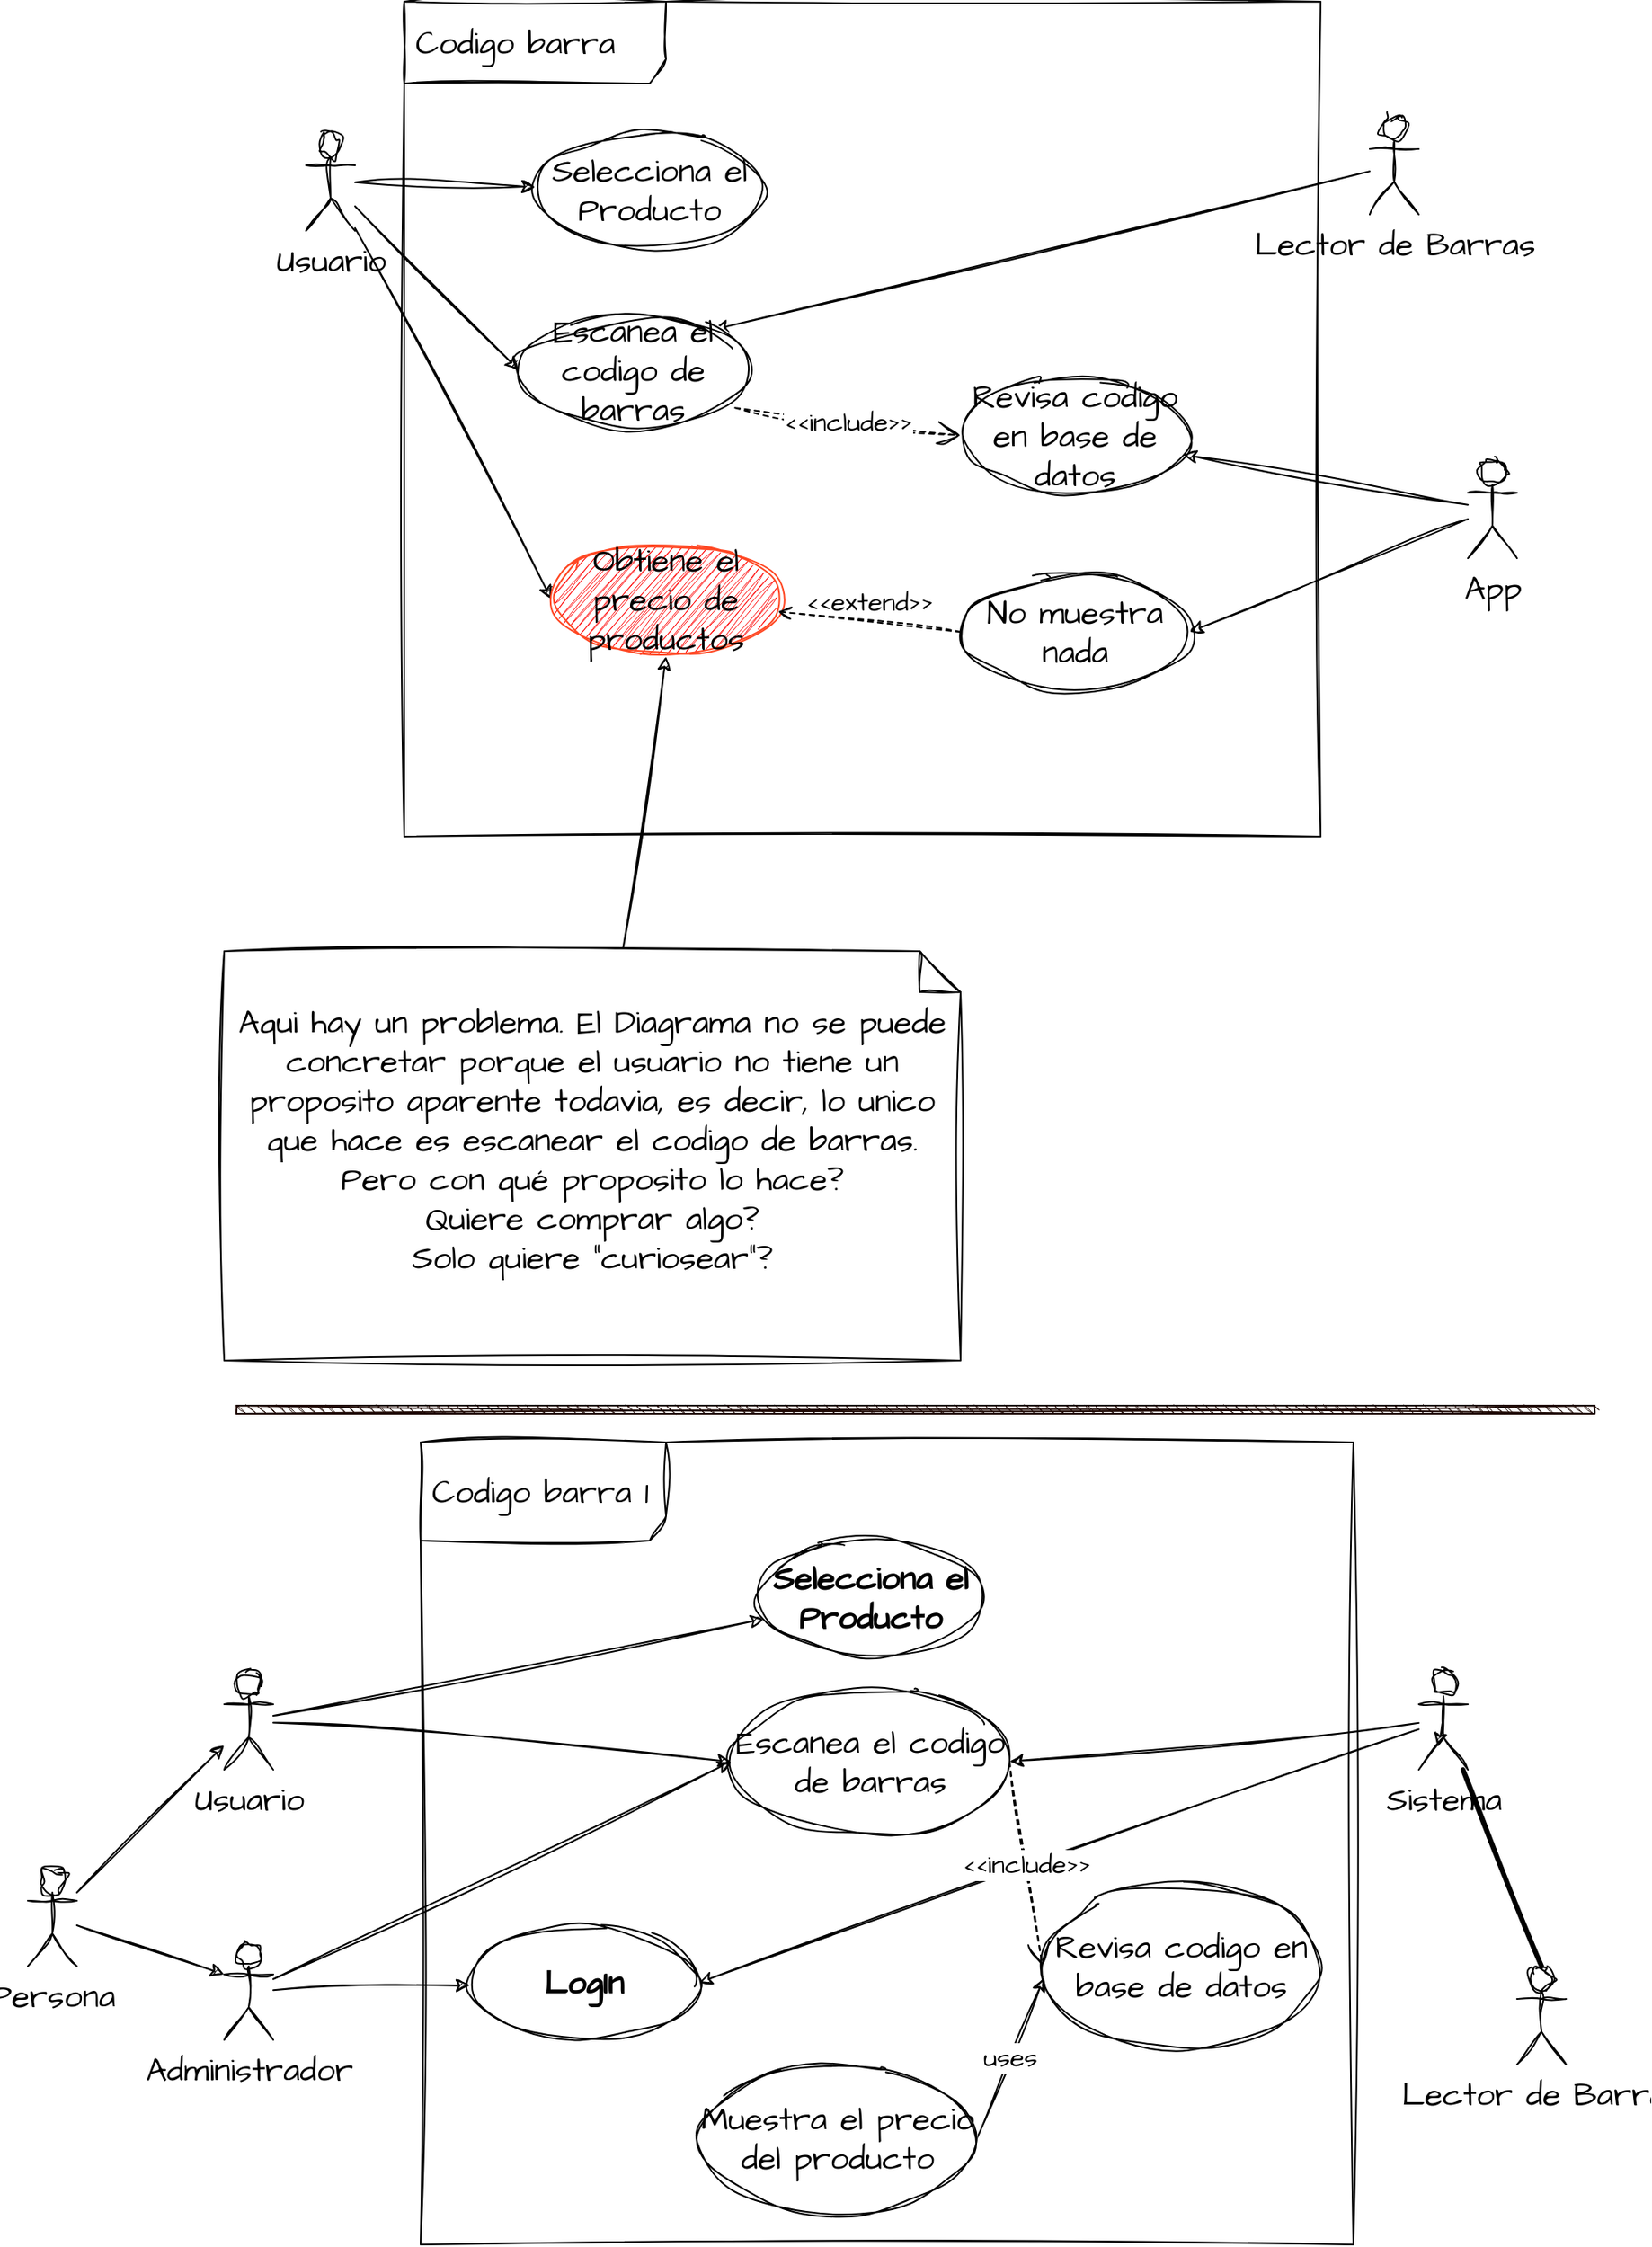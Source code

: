 <mxfile>
    <diagram id="vYoQxpFHixYFyxXubbXt" name="UseCaseBarCode">
        <mxGraphModel dx="2021" dy="253" grid="1" gridSize="10" guides="1" tooltips="1" connect="1" arrows="1" fold="1" page="1" pageScale="1" pageWidth="827" pageHeight="1169" math="0" shadow="0">
            <root>
                <mxCell id="0"/>
                <mxCell id="1" parent="0"/>
                <mxCell id="2" value="Codigo barra" style="shape=umlFrame;whiteSpace=wrap;html=1;width=160;height=50;boundedLbl=1;verticalAlign=middle;align=left;spacingLeft=5;sketch=1;hachureGap=4;jiggle=2;curveFitting=1;fontFamily=Architects Daughter;fontSource=https%3A%2F%2Ffonts.googleapis.com%2Fcss%3Ffamily%3DArchitects%2BDaughter;fontSize=20;" parent="1" vertex="1">
                    <mxGeometry x="100" y="100" width="560" height="510" as="geometry"/>
                </mxCell>
                <mxCell id="15" style="edgeStyle=none;sketch=1;hachureGap=4;jiggle=2;curveFitting=1;html=1;fontFamily=Architects Daughter;fontSource=https%3A%2F%2Ffonts.googleapis.com%2Fcss%3Ffamily%3DArchitects%2BDaughter;fontSize=16;" parent="1" source="3" target="16" edge="1">
                    <mxGeometry relative="1" as="geometry">
                        <mxPoint x="650" y="190" as="targetPoint"/>
                    </mxGeometry>
                </mxCell>
                <mxCell id="44" style="edgeStyle=none;sketch=1;hachureGap=4;jiggle=2;curveFitting=1;html=1;entryX=1;entryY=0.5;entryDx=0;entryDy=0;fontFamily=Architects Daughter;fontSource=https%3A%2F%2Ffonts.googleapis.com%2Fcss%3Ffamily%3DArchitects%2BDaughter;fontSize=16;" parent="1" source="3" target="43" edge="1">
                    <mxGeometry relative="1" as="geometry"/>
                </mxCell>
                <mxCell id="3" value="App" style="shape=umlActor;verticalLabelPosition=bottom;verticalAlign=top;html=1;sketch=1;hachureGap=4;jiggle=2;curveFitting=1;fontFamily=Architects Daughter;fontSource=https%3A%2F%2Ffonts.googleapis.com%2Fcss%3Ffamily%3DArchitects%2BDaughter;fontSize=20;" parent="1" vertex="1">
                    <mxGeometry x="750" y="380" width="30" height="60" as="geometry"/>
                </mxCell>
                <mxCell id="14" style="edgeStyle=none;sketch=1;hachureGap=4;jiggle=2;curveFitting=1;html=1;fontFamily=Architects Daughter;fontSource=https%3A%2F%2Ffonts.googleapis.com%2Fcss%3Ffamily%3DArchitects%2BDaughter;fontSize=16;entryX=1;entryY=0;entryDx=0;entryDy=0;" parent="1" source="4" target="9" edge="1">
                    <mxGeometry relative="1" as="geometry">
                        <mxPoint x="470" y="270" as="targetPoint"/>
                    </mxGeometry>
                </mxCell>
                <mxCell id="4" value="Lector de Barras" style="shape=umlActor;verticalLabelPosition=bottom;verticalAlign=top;html=1;sketch=1;hachureGap=4;jiggle=2;curveFitting=1;fontFamily=Architects Daughter;fontSource=https%3A%2F%2Ffonts.googleapis.com%2Fcss%3Ffamily%3DArchitects%2BDaughter;fontSize=20;" parent="1" vertex="1">
                    <mxGeometry x="690" y="170" width="30" height="60" as="geometry"/>
                </mxCell>
                <mxCell id="34" style="edgeStyle=none;sketch=1;hachureGap=4;jiggle=2;curveFitting=1;html=1;fontFamily=Architects Daughter;fontSource=https%3A%2F%2Ffonts.googleapis.com%2Fcss%3Ffamily%3DArchitects%2BDaughter;fontSize=16;" parent="1" source="5" target="8" edge="1">
                    <mxGeometry relative="1" as="geometry"/>
                </mxCell>
                <mxCell id="35" style="edgeStyle=none;sketch=1;hachureGap=4;jiggle=2;curveFitting=1;html=1;entryX=0;entryY=0.5;entryDx=0;entryDy=0;fontFamily=Architects Daughter;fontSource=https%3A%2F%2Ffonts.googleapis.com%2Fcss%3Ffamily%3DArchitects%2BDaughter;fontSize=16;" parent="1" source="5" target="9" edge="1">
                    <mxGeometry relative="1" as="geometry"/>
                </mxCell>
                <mxCell id="40" style="edgeStyle=none;sketch=1;hachureGap=4;jiggle=2;curveFitting=1;html=1;entryX=0;entryY=0.5;entryDx=0;entryDy=0;fontFamily=Architects Daughter;fontSource=https%3A%2F%2Ffonts.googleapis.com%2Fcss%3Ffamily%3DArchitects%2BDaughter;fontSize=16;" parent="1" source="5" target="22" edge="1">
                    <mxGeometry relative="1" as="geometry"/>
                </mxCell>
                <mxCell id="5" value="Usuario" style="shape=umlActor;verticalLabelPosition=bottom;verticalAlign=top;html=1;sketch=1;hachureGap=4;jiggle=2;curveFitting=1;fontFamily=Architects Daughter;fontSource=https%3A%2F%2Ffonts.googleapis.com%2Fcss%3Ffamily%3DArchitects%2BDaughter;fontSize=20;" parent="1" vertex="1">
                    <mxGeometry x="40" y="180" width="30" height="60" as="geometry"/>
                </mxCell>
                <mxCell id="8" value="Selecciona el Producto" style="ellipse;whiteSpace=wrap;html=1;sketch=1;hachureGap=4;jiggle=2;curveFitting=1;fontFamily=Architects Daughter;fontSource=https%3A%2F%2Ffonts.googleapis.com%2Fcss%3Ffamily%3DArchitects%2BDaughter;fontSize=20;" parent="1" vertex="1">
                    <mxGeometry x="180" y="180" width="140" height="70" as="geometry"/>
                </mxCell>
                <mxCell id="9" value="Escanea el codigo de barras" style="ellipse;whiteSpace=wrap;html=1;sketch=1;hachureGap=4;jiggle=2;curveFitting=1;fontFamily=Architects Daughter;fontSource=https%3A%2F%2Ffonts.googleapis.com%2Fcss%3Ffamily%3DArchitects%2BDaughter;fontSize=20;" parent="1" vertex="1">
                    <mxGeometry x="170" y="290" width="140" height="70" as="geometry"/>
                </mxCell>
                <mxCell id="16" value="Revisa codigo en base de datos" style="ellipse;whiteSpace=wrap;html=1;sketch=1;hachureGap=4;jiggle=2;curveFitting=1;fontFamily=Architects Daughter;fontSource=https%3A%2F%2Ffonts.googleapis.com%2Fcss%3Ffamily%3DArchitects%2BDaughter;fontSize=20;" parent="1" vertex="1">
                    <mxGeometry x="440" y="330" width="140" height="70" as="geometry"/>
                </mxCell>
                <mxCell id="22" value="Obtiene el precio de productos" style="ellipse;whiteSpace=wrap;html=1;sketch=1;hachureGap=4;jiggle=2;curveFitting=1;fontFamily=Architects Daughter;fontSource=https%3A%2F%2Ffonts.googleapis.com%2Fcss%3Ffamily%3DArchitects%2BDaughter;fontSize=20;strokeColor=#FF4824;fillColor=#FF0D0D;" parent="1" vertex="1">
                    <mxGeometry x="190" y="430" width="140" height="70" as="geometry"/>
                </mxCell>
                <mxCell id="31" value="&amp;lt;&amp;lt;include&amp;gt;&amp;gt;" style="endArrow=open;endSize=12;dashed=1;html=1;sketch=1;hachureGap=4;jiggle=2;curveFitting=1;fontFamily=Architects Daughter;fontSource=https%3A%2F%2Ffonts.googleapis.com%2Fcss%3Ffamily%3DArchitects%2BDaughter;fontSize=16;entryX=0;entryY=0.5;entryDx=0;entryDy=0;exitX=0.944;exitY=0.83;exitDx=0;exitDy=0;exitPerimeter=0;" parent="1" source="9" target="16" edge="1">
                    <mxGeometry x="0.001" width="160" relative="1" as="geometry">
                        <mxPoint x="420" y="390" as="sourcePoint"/>
                        <mxPoint x="580" y="390" as="targetPoint"/>
                        <mxPoint as="offset"/>
                    </mxGeometry>
                </mxCell>
                <mxCell id="43" value="No muestra nada" style="ellipse;whiteSpace=wrap;html=1;sketch=1;hachureGap=4;jiggle=2;curveFitting=1;fontFamily=Architects Daughter;fontSource=https%3A%2F%2Ffonts.googleapis.com%2Fcss%3Ffamily%3DArchitects%2BDaughter;fontSize=20;" parent="1" vertex="1">
                    <mxGeometry x="440" y="450" width="140" height="70" as="geometry"/>
                </mxCell>
                <mxCell id="45" value="&amp;lt;&amp;lt;extend&amp;gt;&amp;gt;" style="html=1;verticalAlign=bottom;labelBackgroundColor=none;endArrow=open;endFill=0;dashed=1;sketch=1;hachureGap=4;jiggle=2;curveFitting=1;fontFamily=Architects Daughter;fontSource=https%3A%2F%2Ffonts.googleapis.com%2Fcss%3Ffamily%3DArchitects%2BDaughter;fontSize=16;exitX=0;exitY=0.5;exitDx=0;exitDy=0;" parent="1" source="43" target="22" edge="1">
                    <mxGeometry width="160" relative="1" as="geometry">
                        <mxPoint x="360" y="464.6" as="sourcePoint"/>
                        <mxPoint x="300" y="460" as="targetPoint"/>
                    </mxGeometry>
                </mxCell>
                <mxCell id="49" style="edgeStyle=none;sketch=1;hachureGap=4;jiggle=2;curveFitting=1;html=1;entryX=0.5;entryY=1;entryDx=0;entryDy=0;fontFamily=Architects Daughter;fontSource=https%3A%2F%2Ffonts.googleapis.com%2Fcss%3Ffamily%3DArchitects%2BDaughter;fontSize=16;" parent="1" source="48" target="22" edge="1">
                    <mxGeometry relative="1" as="geometry"/>
                </mxCell>
                <mxCell id="48" value="Aqui hay un problema. El Diagrama no se puede concretar porque el usuario no tiene un proposito aparente todavia, es decir, lo unico que hace es escanear el codigo de barras.&lt;br&gt;Pero con qué proposito lo hace?&lt;br&gt;Quiere comprar algo?&lt;br&gt;Solo quiere &quot;curiosear&quot;?&lt;br&gt;" style="shape=note2;boundedLbl=1;whiteSpace=wrap;html=1;size=25;verticalAlign=top;align=center;sketch=1;hachureGap=4;jiggle=2;curveFitting=1;fontFamily=Architects Daughter;fontSource=https%3A%2F%2Ffonts.googleapis.com%2Fcss%3Ffamily%3DArchitects%2BDaughter;fontSize=20;" parent="1" vertex="1">
                    <mxGeometry x="-10" y="680" width="450" height="250" as="geometry"/>
                </mxCell>
                <mxCell id="50" value="Codigo barra 1" style="shape=umlFrame;whiteSpace=wrap;html=1;width=150;height=60;boundedLbl=1;verticalAlign=middle;align=left;spacingLeft=5;sketch=1;hachureGap=4;jiggle=2;curveFitting=1;fontFamily=Architects Daughter;fontSource=https%3A%2F%2Ffonts.googleapis.com%2Fcss%3Ffamily%3DArchitects%2BDaughter;fontSize=20;fontStyle=0" parent="1" vertex="1">
                    <mxGeometry x="110" y="980" width="570" height="490" as="geometry"/>
                </mxCell>
                <mxCell id="TVS_uq08TkNPpMeV6LjV-78" style="edgeStyle=none;sketch=1;hachureGap=4;jiggle=2;curveFitting=1;html=1;entryX=1;entryY=0.5;entryDx=0;entryDy=0;fontFamily=Architects Daughter;fontSource=https%3A%2F%2Ffonts.googleapis.com%2Fcss%3Ffamily%3DArchitects%2BDaughter;fontSize=16;" parent="1" source="53" target="61" edge="1">
                    <mxGeometry relative="1" as="geometry">
                        <Array as="points"/>
                    </mxGeometry>
                </mxCell>
                <mxCell id="CfQ15r7_VRAgBdpw8H5G-80" style="edgeStyle=none;sketch=1;hachureGap=4;jiggle=2;curveFitting=1;html=1;entryX=1;entryY=0.5;entryDx=0;entryDy=0;fontFamily=Architects Daughter;fontSource=https%3A%2F%2Ffonts.googleapis.com%2Fcss%3Ffamily%3DArchitects%2BDaughter;fontSize=16;" parent="1" source="53" target="CfQ15r7_VRAgBdpw8H5G-78" edge="1">
                    <mxGeometry relative="1" as="geometry"/>
                </mxCell>
                <mxCell id="53" value="Sistema" style="shape=umlActor;verticalLabelPosition=bottom;verticalAlign=top;html=1;sketch=1;hachureGap=4;jiggle=2;curveFitting=1;fontFamily=Architects Daughter;fontSource=https%3A%2F%2Ffonts.googleapis.com%2Fcss%3Ffamily%3DArchitects%2BDaughter;fontSize=20;" parent="1" vertex="1">
                    <mxGeometry x="720" y="1120" width="30" height="60" as="geometry"/>
                </mxCell>
                <mxCell id="55" value="Lector de Barras" style="shape=umlActor;verticalLabelPosition=bottom;verticalAlign=top;html=1;sketch=1;hachureGap=4;jiggle=2;curveFitting=1;fontFamily=Architects Daughter;fontSource=https%3A%2F%2Ffonts.googleapis.com%2Fcss%3Ffamily%3DArchitects%2BDaughter;fontSize=20;" parent="1" vertex="1">
                    <mxGeometry x="780" y="1300" width="30" height="60" as="geometry"/>
                </mxCell>
                <mxCell id="56" style="edgeStyle=none;sketch=1;hachureGap=4;jiggle=2;curveFitting=1;html=1;fontFamily=Architects Daughter;fontSource=https%3A%2F%2Ffonts.googleapis.com%2Fcss%3Ffamily%3DArchitects%2BDaughter;fontSize=16;" parent="1" source="59" target="60" edge="1">
                    <mxGeometry relative="1" as="geometry"/>
                </mxCell>
                <mxCell id="57" style="edgeStyle=none;sketch=1;hachureGap=4;jiggle=2;curveFitting=1;html=1;entryX=0;entryY=0.5;entryDx=0;entryDy=0;fontFamily=Architects Daughter;fontSource=https%3A%2F%2Ffonts.googleapis.com%2Fcss%3Ffamily%3DArchitects%2BDaughter;fontSize=16;" parent="1" source="59" target="61" edge="1">
                    <mxGeometry relative="1" as="geometry"/>
                </mxCell>
                <mxCell id="59" value="Usuario" style="shape=umlActor;verticalLabelPosition=bottom;verticalAlign=top;html=1;sketch=1;hachureGap=4;jiggle=2;curveFitting=1;fontFamily=Architects Daughter;fontSource=https%3A%2F%2Ffonts.googleapis.com%2Fcss%3Ffamily%3DArchitects%2BDaughter;fontSize=20;" parent="1" vertex="1">
                    <mxGeometry x="-10" y="1120" width="30" height="60" as="geometry"/>
                </mxCell>
                <mxCell id="60" value="Selecciona el Producto" style="ellipse;whiteSpace=wrap;html=1;sketch=1;hachureGap=4;jiggle=2;curveFitting=1;fontFamily=Architects Daughter;fontSource=https%3A%2F%2Ffonts.googleapis.com%2Fcss%3Ffamily%3DArchitects%2BDaughter;fontSize=20;fontStyle=1" parent="1" vertex="1">
                    <mxGeometry x="315" y="1040" width="140" height="70" as="geometry"/>
                </mxCell>
                <mxCell id="61" value="Escanea el codigo de barras" style="ellipse;whiteSpace=wrap;html=1;sketch=1;hachureGap=4;jiggle=2;curveFitting=1;fontFamily=Architects Daughter;fontSource=https%3A%2F%2Ffonts.googleapis.com%2Fcss%3Ffamily%3DArchitects%2BDaughter;fontSize=20;" parent="1" vertex="1">
                    <mxGeometry x="300" y="1130" width="170" height="90" as="geometry"/>
                </mxCell>
                <mxCell id="62" value="Revisa codigo en base de datos" style="ellipse;whiteSpace=wrap;html=1;sketch=1;hachureGap=4;jiggle=2;curveFitting=1;fontFamily=Architects Daughter;fontSource=https%3A%2F%2Ffonts.googleapis.com%2Fcss%3Ffamily%3DArchitects%2BDaughter;fontSize=20;" parent="1" vertex="1">
                    <mxGeometry x="490" y="1250" width="170" height="100" as="geometry"/>
                </mxCell>
                <mxCell id="64" value="&amp;lt;&amp;lt;include&amp;gt;&amp;gt;" style="endArrow=open;endSize=12;dashed=1;html=1;sketch=1;hachureGap=4;jiggle=2;curveFitting=1;fontFamily=Architects Daughter;fontSource=https%3A%2F%2Ffonts.googleapis.com%2Fcss%3Ffamily%3DArchitects%2BDaughter;fontSize=16;entryX=0;entryY=0.5;entryDx=0;entryDy=0;exitX=1;exitY=0.5;exitDx=0;exitDy=0;" parent="1" source="61" target="62" edge="1">
                    <mxGeometry x="0.001" width="160" relative="1" as="geometry">
                        <mxPoint x="430" y="1270" as="sourcePoint"/>
                        <mxPoint x="590" y="1270" as="targetPoint"/>
                        <mxPoint as="offset"/>
                    </mxGeometry>
                </mxCell>
                <mxCell id="BddKBI2-XSHdEYs4Ewwg-85" value="" style="edgeStyle=none;sketch=1;hachureGap=4;jiggle=2;curveFitting=1;html=1;fontFamily=Architects Daughter;fontSource=https%3A%2F%2Ffonts.googleapis.com%2Fcss%3Ffamily%3DArchitects%2BDaughter;fontSize=16;" parent="1" edge="1">
                    <mxGeometry relative="1" as="geometry">
                        <mxPoint x="440" y="1365" as="sourcePoint"/>
                    </mxGeometry>
                </mxCell>
                <mxCell id="77" value="" style="html=1;points=[];perimeter=orthogonalPerimeter;fillColor=strokeColor;sketch=1;hachureGap=4;jiggle=2;curveFitting=1;strokeColor=#1F0904;fontFamily=Architects Daughter;fontSource=https%3A%2F%2Ffonts.googleapis.com%2Fcss%3Ffamily%3DArchitects%2BDaughter;fontSize=20;rotation=-90;" parent="1" vertex="1">
                    <mxGeometry x="410" y="545" width="5" height="830" as="geometry"/>
                </mxCell>
                <mxCell id="TVS_uq08TkNPpMeV6LjV-83" value="" style="endArrow=none;startArrow=none;endFill=0;startFill=0;endSize=8;html=1;verticalAlign=bottom;labelBackgroundColor=none;strokeWidth=3;sketch=1;hachureGap=4;jiggle=2;curveFitting=1;fontFamily=Architects Daughter;fontSource=https%3A%2F%2Ffonts.googleapis.com%2Fcss%3Ffamily%3DArchitects%2BDaughter;fontSize=16;exitX=0.5;exitY=0;exitDx=0;exitDy=0;exitPerimeter=0;" parent="1" source="55" target="53" edge="1">
                    <mxGeometry width="160" relative="1" as="geometry">
                        <mxPoint x="690" y="1190" as="sourcePoint"/>
                        <mxPoint x="850" y="1190" as="targetPoint"/>
                    </mxGeometry>
                </mxCell>
                <mxCell id="CfQ15r7_VRAgBdpw8H5G-78" value="LogIn" style="ellipse;whiteSpace=wrap;html=1;sketch=1;hachureGap=4;jiggle=2;curveFitting=1;fontFamily=Architects Daughter;fontSource=https%3A%2F%2Ffonts.googleapis.com%2Fcss%3Ffamily%3DArchitects%2BDaughter;fontSize=20;fontStyle=1" parent="1" vertex="1">
                    <mxGeometry x="140" y="1275" width="140" height="70" as="geometry"/>
                </mxCell>
                <mxCell id="BddKBI2-XSHdEYs4Ewwg-82" style="edgeStyle=none;sketch=1;hachureGap=4;jiggle=2;curveFitting=1;html=1;entryX=0;entryY=0.5;entryDx=0;entryDy=0;fontFamily=Architects Daughter;fontSource=https%3A%2F%2Ffonts.googleapis.com%2Fcss%3Ffamily%3DArchitects%2BDaughter;fontSize=16;" parent="1" source="BddKBI2-XSHdEYs4Ewwg-77" target="61" edge="1">
                    <mxGeometry relative="1" as="geometry"/>
                </mxCell>
                <mxCell id="83" style="edgeStyle=none;sketch=1;hachureGap=4;jiggle=2;curveFitting=1;html=1;fontFamily=Architects Daughter;fontSource=https%3A%2F%2Ffonts.googleapis.com%2Fcss%3Ffamily%3DArchitects%2BDaughter;fontSize=16;" parent="1" source="BddKBI2-XSHdEYs4Ewwg-77" target="CfQ15r7_VRAgBdpw8H5G-78" edge="1">
                    <mxGeometry relative="1" as="geometry"/>
                </mxCell>
                <mxCell id="BddKBI2-XSHdEYs4Ewwg-77" value="Administrador" style="shape=umlActor;verticalLabelPosition=bottom;verticalAlign=top;html=1;sketch=1;hachureGap=4;jiggle=2;curveFitting=1;fontFamily=Architects Daughter;fontSource=https%3A%2F%2Ffonts.googleapis.com%2Fcss%3Ffamily%3DArchitects%2BDaughter;fontSize=20;" parent="1" vertex="1">
                    <mxGeometry x="-10" y="1285" width="30" height="60" as="geometry"/>
                </mxCell>
                <mxCell id="85" style="edgeStyle=none;sketch=1;hachureGap=4;jiggle=2;curveFitting=1;html=1;fontFamily=Architects Daughter;fontSource=https%3A%2F%2Ffonts.googleapis.com%2Fcss%3Ffamily%3DArchitects%2BDaughter;fontSize=16;" parent="1" source="BddKBI2-XSHdEYs4Ewwg-79" target="59" edge="1">
                    <mxGeometry relative="1" as="geometry"/>
                </mxCell>
                <mxCell id="86" style="edgeStyle=none;sketch=1;hachureGap=4;jiggle=2;curveFitting=1;html=1;entryX=0;entryY=0.333;entryDx=0;entryDy=0;entryPerimeter=0;fontFamily=Architects Daughter;fontSource=https%3A%2F%2Ffonts.googleapis.com%2Fcss%3Ffamily%3DArchitects%2BDaughter;fontSize=16;" parent="1" source="BddKBI2-XSHdEYs4Ewwg-79" target="BddKBI2-XSHdEYs4Ewwg-77" edge="1">
                    <mxGeometry relative="1" as="geometry"/>
                </mxCell>
                <mxCell id="BddKBI2-XSHdEYs4Ewwg-79" value="Persona&lt;br&gt;" style="shape=umlActor;verticalLabelPosition=bottom;verticalAlign=top;html=1;sketch=1;hachureGap=4;jiggle=2;curveFitting=1;fontFamily=Architects Daughter;fontSource=https%3A%2F%2Ffonts.googleapis.com%2Fcss%3Ffamily%3DArchitects%2BDaughter;fontSize=20;" parent="1" vertex="1">
                    <mxGeometry x="-130" y="1240" width="30" height="60" as="geometry"/>
                </mxCell>
                <mxCell id="BddKBI2-XSHdEYs4Ewwg-90" value="uses" style="edgeStyle=none;sketch=1;hachureGap=4;jiggle=2;curveFitting=1;html=1;fontFamily=Architects Daughter;fontSource=https%3A%2F%2Ffonts.googleapis.com%2Fcss%3Ffamily%3DArchitects%2BDaughter;fontSize=16;exitX=1;exitY=0.5;exitDx=0;exitDy=0;entryX=0.006;entryY=0.57;entryDx=0;entryDy=0;entryPerimeter=0;" parent="1" source="BddKBI2-XSHdEYs4Ewwg-87" target="62" edge="1">
                    <mxGeometry relative="1" as="geometry">
                        <mxPoint x="480" y="1310" as="targetPoint"/>
                    </mxGeometry>
                </mxCell>
                <mxCell id="BddKBI2-XSHdEYs4Ewwg-87" value="Muestra el precio del producto" style="ellipse;whiteSpace=wrap;html=1;sketch=1;hachureGap=4;jiggle=2;curveFitting=1;fontFamily=Architects Daughter;fontSource=https%3A%2F%2Ffonts.googleapis.com%2Fcss%3Ffamily%3DArchitects%2BDaughter;fontSize=20;" parent="1" vertex="1">
                    <mxGeometry x="280" y="1360" width="170" height="90" as="geometry"/>
                </mxCell>
                <mxCell id="84" style="edgeStyle=none;sketch=1;hachureGap=4;jiggle=2;curveFitting=1;html=1;exitX=0.5;exitY=0.5;exitDx=0;exitDy=0;exitPerimeter=0;entryX=0.389;entryY=0.767;entryDx=0;entryDy=0;entryPerimeter=0;fontFamily=Architects Daughter;fontSource=https%3A%2F%2Ffonts.googleapis.com%2Fcss%3Ffamily%3DArchitects%2BDaughter;fontSize=16;" parent="1" source="53" target="53" edge="1">
                    <mxGeometry relative="1" as="geometry"/>
                </mxCell>
            </root>
        </mxGraphModel>
    </diagram>
    <diagram id="Mf2qLxpn7fLVBM1bSct4" name="UML">
        <mxGraphModel dx="2664" dy="2198" grid="1" gridSize="10" guides="1" tooltips="1" connect="1" arrows="1" fold="1" page="1" pageScale="1" pageWidth="827" pageHeight="1169" math="0" shadow="0">
            <root>
                <mxCell id="0"/>
                <mxCell id="1" parent="0"/>
                <mxCell id="ie6bYUHcmJHXvyCW5Ghe-9" style="edgeStyle=none;sketch=1;hachureGap=4;jiggle=2;curveFitting=1;html=1;entryX=0.5;entryY=0.769;entryDx=0;entryDy=0;entryPerimeter=0;fontFamily=Architects Daughter;fontSource=https%3A%2F%2Ffonts.googleapis.com%2Fcss%3Ffamily%3DArchitects%2BDaughter;fontSize=16;" parent="1" source="niRrfJBri5Al1A6Ckf3v-1" target="ie6bYUHcmJHXvyCW5Ghe-8" edge="1">
                    <mxGeometry relative="1" as="geometry"/>
                </mxCell>
                <mxCell id="niRrfJBri5Al1A6Ckf3v-1" value="Sistema" style="swimlane;fontStyle=1;align=center;verticalAlign=top;childLayout=stackLayout;horizontal=1;startSize=26;horizontalStack=0;resizeParent=1;resizeParentMax=0;resizeLast=0;collapsible=1;marginBottom=0;sketch=1;hachureGap=4;jiggle=2;curveFitting=1;fontFamily=Architects Daughter;fontSource=https%3A%2F%2Ffonts.googleapis.com%2Fcss%3Ffamily%3DArchitects%2BDaughter;fontSize=20;" parent="1" vertex="1">
                    <mxGeometry x="205.5" y="-30" width="703" height="220" as="geometry"/>
                </mxCell>
                <mxCell id="niRrfJBri5Al1A6Ckf3v-2" value="- usuario: Usuario&#10;- administrador: Administrador&#10;- lector: Lector" style="text;strokeColor=none;fillColor=none;align=left;verticalAlign=top;spacingLeft=4;spacingRight=4;overflow=hidden;rotatable=0;points=[[0,0.5],[1,0.5]];portConstraint=eastwest;sketch=1;hachureGap=4;jiggle=2;curveFitting=1;fontFamily=Architects Daughter;fontSource=https%3A%2F%2Ffonts.googleapis.com%2Fcss%3Ffamily%3DArchitects%2BDaughter;fontSize=20;" parent="niRrfJBri5Al1A6Ckf3v-1" vertex="1">
                    <mxGeometry y="26" width="703" height="102" as="geometry"/>
                </mxCell>
                <mxCell id="niRrfJBri5Al1A6Ckf3v-3" value="" style="line;strokeWidth=1;fillColor=none;align=left;verticalAlign=middle;spacingTop=-1;spacingLeft=3;spacingRight=3;rotatable=0;labelPosition=right;points=[];portConstraint=eastwest;strokeColor=inherit;sketch=1;hachureGap=4;jiggle=2;curveFitting=1;fontFamily=Architects Daughter;fontSource=https%3A%2F%2Ffonts.googleapis.com%2Fcss%3Ffamily%3DArchitects%2BDaughter;fontSize=20;" parent="niRrfJBri5Al1A6Ckf3v-1" vertex="1">
                    <mxGeometry y="128" width="703" height="8" as="geometry"/>
                </mxCell>
                <mxCell id="niRrfJBri5Al1A6Ckf3v-4" value="+ escanearCodigoBarras(Lector lector, Usuario usuario): void&#10;+ administrarProductos(Lector lector, Administrador administrador): void&#10;+ mostrarPreicioProducto(Lector lector): void" style="text;strokeColor=none;fillColor=none;align=left;verticalAlign=top;spacingLeft=4;spacingRight=4;overflow=hidden;rotatable=0;points=[[0,0.5],[1,0.5]];portConstraint=eastwest;sketch=1;hachureGap=4;jiggle=2;curveFitting=1;fontFamily=Architects Daughter;fontSource=https%3A%2F%2Ffonts.googleapis.com%2Fcss%3Ffamily%3DArchitects%2BDaughter;fontSize=20;" parent="niRrfJBri5Al1A6Ckf3v-1" vertex="1">
                    <mxGeometry y="136" width="703" height="84" as="geometry"/>
                </mxCell>
                <mxCell id="kAN4s1Xq37NCqdgefxKH-42" style="edgeStyle=none;sketch=1;hachureGap=4;jiggle=2;curveFitting=1;html=1;fontFamily=Architects Daughter;fontSource=https%3A%2F%2Ffonts.googleapis.com%2Fcss%3Ffamily%3DArchitects%2BDaughter;fontSize=16;entryX=0.962;entryY=1.009;entryDx=0;entryDy=0;entryPerimeter=0;" parent="1" source="niRrfJBri5Al1A6Ckf3v-9" target="niRrfJBri5Al1A6Ckf3v-4" edge="1">
                    <mxGeometry relative="1" as="geometry">
                        <mxPoint x="1080" y="220" as="targetPoint"/>
                    </mxGeometry>
                </mxCell>
                <mxCell id="niRrfJBri5Al1A6Ckf3v-9" value="Lector" style="swimlane;fontStyle=1;align=center;verticalAlign=top;childLayout=stackLayout;horizontal=1;startSize=26;horizontalStack=0;resizeParent=1;resizeParentMax=0;resizeLast=0;collapsible=1;marginBottom=0;sketch=1;hachureGap=4;jiggle=2;curveFitting=1;fontFamily=Architects Daughter;fontSource=https%3A%2F%2Ffonts.googleapis.com%2Fcss%3Ffamily%3DArchitects%2BDaughter;fontSize=20;" parent="1" vertex="1">
                    <mxGeometry x="827" y="427" width="549" height="86" as="geometry"/>
                </mxCell>
                <mxCell id="niRrfJBri5Al1A6Ckf3v-10" value="+ codigoBarras: String" style="text;strokeColor=none;fillColor=none;align=left;verticalAlign=top;spacingLeft=4;spacingRight=4;overflow=hidden;rotatable=0;points=[[0,0.5],[1,0.5]];portConstraint=eastwest;sketch=1;hachureGap=4;jiggle=2;curveFitting=1;fontFamily=Architects Daughter;fontSource=https%3A%2F%2Ffonts.googleapis.com%2Fcss%3Ffamily%3DArchitects%2BDaughter;fontSize=20;" parent="niRrfJBri5Al1A6Ckf3v-9" vertex="1">
                    <mxGeometry y="26" width="549" height="26" as="geometry"/>
                </mxCell>
                <mxCell id="niRrfJBri5Al1A6Ckf3v-11" value="" style="line;strokeWidth=1;fillColor=none;align=left;verticalAlign=middle;spacingTop=-1;spacingLeft=3;spacingRight=3;rotatable=0;labelPosition=right;points=[];portConstraint=eastwest;strokeColor=inherit;sketch=1;hachureGap=4;jiggle=2;curveFitting=1;fontFamily=Architects Daughter;fontSource=https%3A%2F%2Ffonts.googleapis.com%2Fcss%3Ffamily%3DArchitects%2BDaughter;fontSize=20;" parent="niRrfJBri5Al1A6Ckf3v-9" vertex="1">
                    <mxGeometry y="52" width="549" height="8" as="geometry"/>
                </mxCell>
                <mxCell id="niRrfJBri5Al1A6Ckf3v-12" value="- conversorBarraCodigo(String codigoBarras): String" style="text;strokeColor=none;fillColor=none;align=left;verticalAlign=top;spacingLeft=4;spacingRight=4;overflow=hidden;rotatable=0;points=[[0,0.5],[1,0.5]];portConstraint=eastwest;sketch=1;hachureGap=4;jiggle=2;curveFitting=1;fontFamily=Architects Daughter;fontSource=https%3A%2F%2Ffonts.googleapis.com%2Fcss%3Ffamily%3DArchitects%2BDaughter;fontSize=20;" parent="niRrfJBri5Al1A6Ckf3v-9" vertex="1">
                    <mxGeometry y="60" width="549" height="26" as="geometry"/>
                </mxCell>
                <mxCell id="DYHWipOvaUTH1OG86HSS-1" style="edgeStyle=none;sketch=1;hachureGap=4;jiggle=2;curveFitting=1;html=1;fontFamily=Architects Daughter;fontSource=https%3A%2F%2Ffonts.googleapis.com%2Fcss%3Ffamily%3DArchitects%2BDaughter;fontSize=16;entryX=0.07;entryY=0.996;entryDx=0;entryDy=0;entryPerimeter=0;" parent="1" source="kAN4s1Xq37NCqdgefxKH-1" target="niRrfJBri5Al1A6Ckf3v-4" edge="1">
                    <mxGeometry relative="1" as="geometry"/>
                </mxCell>
                <mxCell id="kAN4s1Xq37NCqdgefxKH-1" value="&lt;&lt;abstract&gt;&gt;&#10;Persona" style="swimlane;fontStyle=1;align=center;verticalAlign=top;childLayout=stackLayout;horizontal=1;startSize=70;horizontalStack=0;resizeParent=1;resizeParentMax=0;resizeLast=0;collapsible=1;marginBottom=0;sketch=1;hachureGap=4;jiggle=2;curveFitting=1;fontFamily=Architects Daughter;fontSource=https%3A%2F%2Ffonts.googleapis.com%2Fcss%3Ffamily%3DArchitects%2BDaughter;fontSize=20;" parent="1" vertex="1">
                    <mxGeometry x="40" y="300" width="440" height="340" as="geometry"/>
                </mxCell>
                <mxCell id="kAN4s1Xq37NCqdgefxKH-2" value="- cedula: String&#10;- usuario: String&#10;&#10;" style="text;strokeColor=none;fillColor=none;align=left;verticalAlign=top;spacingLeft=4;spacingRight=4;overflow=hidden;rotatable=0;points=[[0,0.5],[1,0.5]];portConstraint=eastwest;sketch=1;hachureGap=4;jiggle=2;curveFitting=1;fontFamily=Architects Daughter;fontSource=https%3A%2F%2Ffonts.googleapis.com%2Fcss%3Ffamily%3DArchitects%2BDaughter;fontSize=20;" parent="kAN4s1Xq37NCqdgefxKH-1" vertex="1">
                    <mxGeometry y="70" width="440" height="90" as="geometry"/>
                </mxCell>
                <mxCell id="kAN4s1Xq37NCqdgefxKH-3" value="" style="line;strokeWidth=1;fillColor=none;align=left;verticalAlign=middle;spacingTop=-1;spacingLeft=3;spacingRight=3;rotatable=0;labelPosition=right;points=[];portConstraint=eastwest;strokeColor=inherit;sketch=1;hachureGap=4;jiggle=2;curveFitting=1;fontFamily=Architects Daughter;fontSource=https%3A%2F%2Ffonts.googleapis.com%2Fcss%3Ffamily%3DArchitects%2BDaughter;fontSize=20;" parent="kAN4s1Xq37NCqdgefxKH-1" vertex="1">
                    <mxGeometry y="160" width="440" height="8" as="geometry"/>
                </mxCell>
                <mxCell id="kAN4s1Xq37NCqdgefxKH-4" value="~ getCedula(): String&#10;~ setCedula(String cedula): void&#10;~ getUsuario(): String&#10;~ setUsuario(String usuario): void&#10;" style="text;strokeColor=none;fillColor=none;align=left;verticalAlign=top;spacingLeft=4;spacingRight=4;overflow=hidden;rotatable=0;points=[[0,0.5],[1,0.5]];portConstraint=eastwest;sketch=1;hachureGap=4;jiggle=2;curveFitting=1;fontFamily=Architects Daughter;fontSource=https%3A%2F%2Ffonts.googleapis.com%2Fcss%3Ffamily%3DArchitects%2BDaughter;fontSize=20;" parent="kAN4s1Xq37NCqdgefxKH-1" vertex="1">
                    <mxGeometry y="168" width="440" height="172" as="geometry"/>
                </mxCell>
                <mxCell id="kAN4s1Xq37NCqdgefxKH-9" value="Usuario" style="swimlane;fontStyle=1;align=center;verticalAlign=top;childLayout=stackLayout;horizontal=1;startSize=70;horizontalStack=0;resizeParent=1;resizeParentMax=0;resizeLast=0;collapsible=1;marginBottom=0;sketch=1;hachureGap=4;jiggle=2;curveFitting=1;fontFamily=Architects Daughter;fontSource=https%3A%2F%2Ffonts.googleapis.com%2Fcss%3Ffamily%3DArchitects%2BDaughter;fontSize=20;" parent="1" vertex="1">
                    <mxGeometry x="-210" y="720" width="440" height="360" as="geometry"/>
                </mxCell>
                <mxCell id="kAN4s1Xq37NCqdgefxKH-10" value="- cedula: String&#10;- usuario: String&#10;&#10;" style="text;strokeColor=none;fillColor=none;align=left;verticalAlign=top;spacingLeft=4;spacingRight=4;overflow=hidden;rotatable=0;points=[[0,0.5],[1,0.5]];portConstraint=eastwest;sketch=1;hachureGap=4;jiggle=2;curveFitting=1;fontFamily=Architects Daughter;fontSource=https%3A%2F%2Ffonts.googleapis.com%2Fcss%3Ffamily%3DArchitects%2BDaughter;fontSize=20;" parent="kAN4s1Xq37NCqdgefxKH-9" vertex="1">
                    <mxGeometry y="70" width="440" height="90" as="geometry"/>
                </mxCell>
                <mxCell id="kAN4s1Xq37NCqdgefxKH-11" value="" style="line;strokeWidth=1;fillColor=none;align=left;verticalAlign=middle;spacingTop=-1;spacingLeft=3;spacingRight=3;rotatable=0;labelPosition=right;points=[];portConstraint=eastwest;strokeColor=inherit;sketch=1;hachureGap=4;jiggle=2;curveFitting=1;fontFamily=Architects Daughter;fontSource=https%3A%2F%2Ffonts.googleapis.com%2Fcss%3Ffamily%3DArchitects%2BDaughter;fontSize=20;" parent="kAN4s1Xq37NCqdgefxKH-9" vertex="1">
                    <mxGeometry y="160" width="440" height="8" as="geometry"/>
                </mxCell>
                <mxCell id="kAN4s1Xq37NCqdgefxKH-12" value="~ getCedula(): String&#10;~ setCedula(String cedula): void&#10;~ getUsuario(): String&#10;~ setUsuario(String usuario): void&#10;" style="text;strokeColor=none;fillColor=none;align=left;verticalAlign=top;spacingLeft=4;spacingRight=4;overflow=hidden;rotatable=0;points=[[0,0.5],[1,0.5]];portConstraint=eastwest;sketch=1;hachureGap=4;jiggle=2;curveFitting=1;fontFamily=Architects Daughter;fontSource=https%3A%2F%2Ffonts.googleapis.com%2Fcss%3Ffamily%3DArchitects%2BDaughter;fontSize=20;" parent="kAN4s1Xq37NCqdgefxKH-9" vertex="1">
                    <mxGeometry y="168" width="440" height="192" as="geometry"/>
                </mxCell>
                <mxCell id="kAN4s1Xq37NCqdgefxKH-13" value="Administrador" style="swimlane;fontStyle=1;align=center;verticalAlign=top;childLayout=stackLayout;horizontal=1;startSize=70;horizontalStack=0;resizeParent=1;resizeParentMax=0;resizeLast=0;collapsible=1;marginBottom=0;sketch=1;hachureGap=4;jiggle=2;curveFitting=1;fontFamily=Architects Daughter;fontSource=https%3A%2F%2Ffonts.googleapis.com%2Fcss%3Ffamily%3DArchitects%2BDaughter;fontSize=20;" parent="1" vertex="1">
                    <mxGeometry x="300" y="720" width="440" height="400" as="geometry"/>
                </mxCell>
                <mxCell id="kAN4s1Xq37NCqdgefxKH-14" value="- cedula: String&#10;- usuario: String&#10;- adminId: String&#10;" style="text;strokeColor=none;fillColor=none;align=left;verticalAlign=top;spacingLeft=4;spacingRight=4;overflow=hidden;rotatable=0;points=[[0,0.5],[1,0.5]];portConstraint=eastwest;sketch=1;hachureGap=4;jiggle=2;curveFitting=1;fontFamily=Architects Daughter;fontSource=https%3A%2F%2Ffonts.googleapis.com%2Fcss%3Ffamily%3DArchitects%2BDaughter;fontSize=20;" parent="kAN4s1Xq37NCqdgefxKH-13" vertex="1">
                    <mxGeometry y="70" width="440" height="110" as="geometry"/>
                </mxCell>
                <mxCell id="kAN4s1Xq37NCqdgefxKH-15" value="" style="line;strokeWidth=1;fillColor=none;align=left;verticalAlign=middle;spacingTop=-1;spacingLeft=3;spacingRight=3;rotatable=0;labelPosition=right;points=[];portConstraint=eastwest;strokeColor=inherit;sketch=1;hachureGap=4;jiggle=2;curveFitting=1;fontFamily=Architects Daughter;fontSource=https%3A%2F%2Ffonts.googleapis.com%2Fcss%3Ffamily%3DArchitects%2BDaughter;fontSize=20;" parent="kAN4s1Xq37NCqdgefxKH-13" vertex="1">
                    <mxGeometry y="180" width="440" height="8" as="geometry"/>
                </mxCell>
                <mxCell id="kAN4s1Xq37NCqdgefxKH-16" value="~ getCedula(): String&#10;~ setCedula(String cedula): void&#10;~ getUsuario(): String&#10;~ setUsuario(String usuario): void&#10;~ getAdminId(): String&#10;~ serAdminId(String adminId): void&#10;" style="text;strokeColor=none;fillColor=none;align=left;verticalAlign=top;spacingLeft=4;spacingRight=4;overflow=hidden;rotatable=0;points=[[0,0.5],[1,0.5]];portConstraint=eastwest;sketch=1;hachureGap=4;jiggle=2;curveFitting=1;fontFamily=Architects Daughter;fontSource=https%3A%2F%2Ffonts.googleapis.com%2Fcss%3Ffamily%3DArchitects%2BDaughter;fontSize=20;" parent="kAN4s1Xq37NCqdgefxKH-13" vertex="1">
                    <mxGeometry y="188" width="440" height="212" as="geometry"/>
                </mxCell>
                <mxCell id="kAN4s1Xq37NCqdgefxKH-21" value="" style="endArrow=block;endSize=16;endFill=0;html=1;sketch=1;hachureGap=4;jiggle=2;curveFitting=1;fontFamily=Architects Daughter;fontSource=https%3A%2F%2Ffonts.googleapis.com%2Fcss%3Ffamily%3DArchitects%2BDaughter;fontSize=16;exitX=0.482;exitY=-0.008;exitDx=0;exitDy=0;exitPerimeter=0;entryX=0.501;entryY=1.005;entryDx=0;entryDy=0;entryPerimeter=0;" parent="1" source="kAN4s1Xq37NCqdgefxKH-9" target="kAN4s1Xq37NCqdgefxKH-4" edge="1">
                    <mxGeometry width="160" relative="1" as="geometry">
                        <mxPoint x="-10" y="700" as="sourcePoint"/>
                        <mxPoint x="150" y="700" as="targetPoint"/>
                        <Array as="points">
                            <mxPoint y="680"/>
                            <mxPoint x="260" y="680"/>
                        </Array>
                        <mxPoint as="offset"/>
                    </mxGeometry>
                </mxCell>
                <mxCell id="kAN4s1Xq37NCqdgefxKH-27" value="" style="endArrow=block;endSize=16;endFill=0;html=1;sketch=1;hachureGap=4;jiggle=2;curveFitting=1;fontFamily=Architects Daughter;fontSource=https%3A%2F%2Ffonts.googleapis.com%2Fcss%3Ffamily%3DArchitects%2BDaughter;fontSize=16;exitX=0.5;exitY=0;exitDx=0;exitDy=0;" parent="1" source="kAN4s1Xq37NCqdgefxKH-13" edge="1">
                    <mxGeometry x="-0.001" width="160" relative="1" as="geometry">
                        <mxPoint x="530" y="670" as="sourcePoint"/>
                        <mxPoint x="260" y="640" as="targetPoint"/>
                        <Array as="points">
                            <mxPoint x="520" y="680"/>
                            <mxPoint x="260" y="680"/>
                        </Array>
                        <mxPoint as="offset"/>
                    </mxGeometry>
                </mxCell>
                <mxCell id="kAN4s1Xq37NCqdgefxKH-28" value="IBaseDeDatos" style="shape=folder;fontStyle=1;spacingTop=10;tabWidth=40;tabHeight=14;tabPosition=left;html=1;sketch=1;hachureGap=4;jiggle=2;curveFitting=1;fontFamily=Architects Daughter;fontSource=https%3A%2F%2Ffonts.googleapis.com%2Fcss%3Ffamily%3DArchitects%2BDaughter;fontSize=20;" parent="1" vertex="1">
                    <mxGeometry x="926.5" y="744" width="350" height="312" as="geometry"/>
                </mxCell>
                <mxCell id="kAN4s1Xq37NCqdgefxKH-29" value="" style="rounded=0;orthogonalLoop=1;jettySize=auto;html=1;endArrow=none;endFill=0;sketch=0;sourcePerimeterSpacing=0;targetPerimeterSpacing=0;hachureGap=4;jiggle=2;curveFitting=1;fontFamily=Architects Daughter;fontSource=https%3A%2F%2Ffonts.googleapis.com%2Fcss%3Ffamily%3DArchitects%2BDaughter;fontSize=16;" parent="1" target="kAN4s1Xq37NCqdgefxKH-31" edge="1">
                    <mxGeometry relative="1" as="geometry">
                        <mxPoint x="520" y="1120" as="sourcePoint"/>
                    </mxGeometry>
                </mxCell>
                <mxCell id="kAN4s1Xq37NCqdgefxKH-30" value="" style="rounded=0;orthogonalLoop=1;jettySize=auto;html=1;endArrow=halfCircle;endFill=0;entryX=0.5;entryY=0.5;endSize=6;strokeWidth=1;sketch=0;hachureGap=4;jiggle=2;curveFitting=1;fontFamily=Architects Daughter;fontSource=https%3A%2F%2Ffonts.googleapis.com%2Fcss%3Ffamily%3DArchitects%2BDaughter;fontSize=16;" parent="1" target="kAN4s1Xq37NCqdgefxKH-31" edge="1">
                    <mxGeometry relative="1" as="geometry">
                        <mxPoint x="520" y="1180" as="sourcePoint"/>
                    </mxGeometry>
                </mxCell>
                <mxCell id="kAN4s1Xq37NCqdgefxKH-31" value="IBaseDeDatos" style="ellipse;whiteSpace=wrap;html=1;align=center;aspect=fixed;resizable=0;points=[];outlineConnect=0;sketch=0;hachureGap=4;jiggle=2;curveFitting=1;fontFamily=Architects Daughter;fontSource=https%3A%2F%2Ffonts.googleapis.com%2Fcss%3Ffamily%3DArchitects%2BDaughter;fontSize=20;" parent="1" vertex="1">
                    <mxGeometry x="515" y="1140" width="10" height="10" as="geometry"/>
                </mxCell>
                <mxCell id="kAN4s1Xq37NCqdgefxKH-35" value="" style="rounded=0;orthogonalLoop=1;jettySize=auto;html=1;endArrow=none;endFill=0;sketch=0;sourcePerimeterSpacing=0;targetPerimeterSpacing=0;hachureGap=4;jiggle=2;curveFitting=1;fontFamily=Architects Daughter;fontSource=https%3A%2F%2Ffonts.googleapis.com%2Fcss%3Ffamily%3DArchitects%2BDaughter;fontSize=16;exitX=0.523;exitY=0.992;exitDx=0;exitDy=0;exitPerimeter=0;" parent="1" target="kAN4s1Xq37NCqdgefxKH-37" edge="1">
                    <mxGeometry relative="1" as="geometry">
                        <mxPoint x="1096.127" y="513.002" as="sourcePoint"/>
                    </mxGeometry>
                </mxCell>
                <mxCell id="kAN4s1Xq37NCqdgefxKH-36" value="" style="rounded=0;orthogonalLoop=1;jettySize=auto;html=1;endArrow=halfCircle;endFill=0;entryX=0.5;entryY=0.5;endSize=6;strokeWidth=1;sketch=0;hachureGap=4;jiggle=2;curveFitting=1;fontFamily=Architects Daughter;fontSource=https%3A%2F%2Ffonts.googleapis.com%2Fcss%3Ffamily%3DArchitects%2BDaughter;fontSize=16;" parent="1" target="kAN4s1Xq37NCqdgefxKH-37" edge="1">
                    <mxGeometry relative="1" as="geometry">
                        <mxPoint x="1097" y="580.21" as="sourcePoint"/>
                    </mxGeometry>
                </mxCell>
                <mxCell id="kAN4s1Xq37NCqdgefxKH-37" value="IBaseDeDatos" style="ellipse;whiteSpace=wrap;html=1;align=center;aspect=fixed;resizable=0;points=[];outlineConnect=0;sketch=0;hachureGap=4;jiggle=2;curveFitting=1;fontFamily=Architects Daughter;fontSource=https%3A%2F%2Ffonts.googleapis.com%2Fcss%3Ffamily%3DArchitects%2BDaughter;fontSize=20;" parent="1" vertex="1">
                    <mxGeometry x="1092" y="540.21" width="10" height="10" as="geometry"/>
                </mxCell>
                <mxCell id="ie6bYUHcmJHXvyCW5Ghe-5" value="App" style="swimlane;fontStyle=1;align=center;verticalAlign=top;childLayout=stackLayout;horizontal=1;startSize=26;horizontalStack=0;resizeParent=1;resizeParentMax=0;resizeLast=0;collapsible=1;marginBottom=0;sketch=1;hachureGap=4;jiggle=2;curveFitting=1;fontFamily=Architects Daughter;fontSource=https%3A%2F%2Ffonts.googleapis.com%2Fcss%3Ffamily%3DArchitects%2BDaughter;fontSize=20;" parent="1" vertex="1">
                    <mxGeometry x="287" y="-270" width="540" height="86" as="geometry"/>
                </mxCell>
                <mxCell id="ie6bYUHcmJHXvyCW5Ghe-6" value="///Constructores" style="text;strokeColor=none;fillColor=none;align=left;verticalAlign=top;spacingLeft=4;spacingRight=4;overflow=hidden;rotatable=0;points=[[0,0.5],[1,0.5]];portConstraint=eastwest;sketch=1;hachureGap=4;jiggle=2;curveFitting=1;fontFamily=Architects Daughter;fontSource=https%3A%2F%2Ffonts.googleapis.com%2Fcss%3Ffamily%3DArchitects%2BDaughter;fontSize=20;" parent="ie6bYUHcmJHXvyCW5Ghe-5" vertex="1">
                    <mxGeometry y="26" width="540" height="26" as="geometry"/>
                </mxCell>
                <mxCell id="ie6bYUHcmJHXvyCW5Ghe-7" value="" style="line;strokeWidth=1;fillColor=none;align=left;verticalAlign=middle;spacingTop=-1;spacingLeft=3;spacingRight=3;rotatable=0;labelPosition=right;points=[];portConstraint=eastwest;strokeColor=inherit;sketch=1;hachureGap=4;jiggle=2;curveFitting=1;fontFamily=Architects Daughter;fontSource=https%3A%2F%2Ffonts.googleapis.com%2Fcss%3Ffamily%3DArchitects%2BDaughter;fontSize=20;" parent="ie6bYUHcmJHXvyCW5Ghe-5" vertex="1">
                    <mxGeometry y="52" width="540" height="8" as="geometry"/>
                </mxCell>
                <mxCell id="ie6bYUHcmJHXvyCW5Ghe-8" value="+ main(String[] args): void" style="text;strokeColor=none;fillColor=none;align=left;verticalAlign=top;spacingLeft=4;spacingRight=4;overflow=hidden;rotatable=0;points=[[0,0.5],[1,0.5]];portConstraint=eastwest;sketch=1;hachureGap=4;jiggle=2;curveFitting=1;fontFamily=Architects Daughter;fontSource=https%3A%2F%2Ffonts.googleapis.com%2Fcss%3Ffamily%3DArchitects%2BDaughter;fontSize=20;" parent="ie6bYUHcmJHXvyCW5Ghe-5" vertex="1">
                    <mxGeometry y="60" width="540" height="26" as="geometry"/>
                </mxCell>
            </root>
        </mxGraphModel>
    </diagram>
</mxfile>